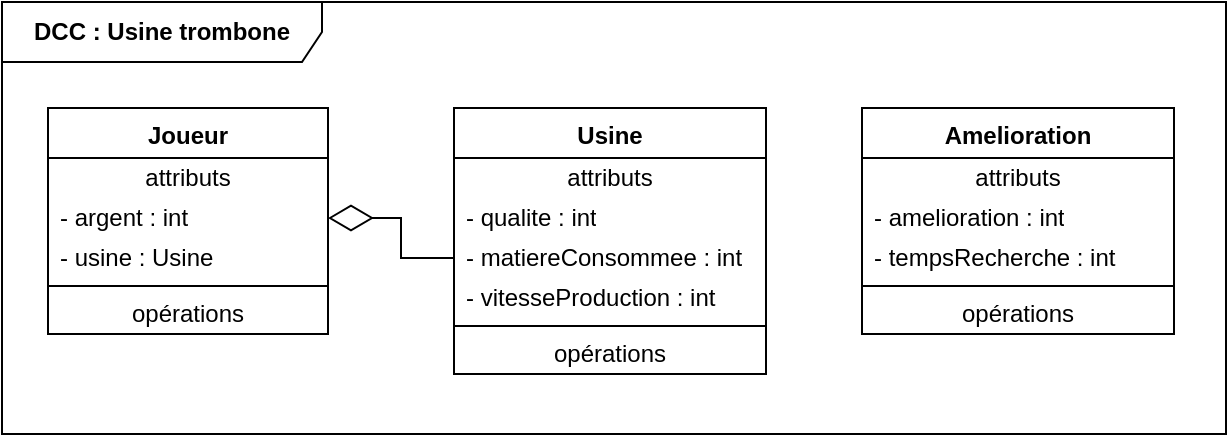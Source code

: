 <mxfile version="24.7.8" pages="5">
  <diagram id="C5RBs43oDa-KdzZeNtuy" name="Page-1">
    <mxGraphModel dx="1834" dy="836" grid="0" gridSize="10" guides="1" tooltips="1" connect="1" arrows="1" fold="0" page="0" pageScale="1" pageWidth="827" pageHeight="1169" math="0" shadow="0">
      <root>
        <mxCell id="WIyWlLk6GJQsqaUBKTNV-0" />
        <mxCell id="WIyWlLk6GJQsqaUBKTNV-1" parent="WIyWlLk6GJQsqaUBKTNV-0" />
        <mxCell id="brCjewZM9ORwXbSxZmHH-0" value="&lt;b&gt;DCC : Usine trombone&lt;/b&gt;" style="shape=umlFrame;whiteSpace=wrap;html=1;pointerEvents=0;recursiveResize=0;container=1;collapsible=0;width=160;" vertex="1" parent="WIyWlLk6GJQsqaUBKTNV-1">
          <mxGeometry x="-158" y="118" width="612" height="216" as="geometry" />
        </mxCell>
        <mxCell id="brCjewZM9ORwXbSxZmHH-1" value="&lt;b&gt;Joueur&lt;/b&gt;&lt;div&gt;&lt;br/&gt;&lt;/div&gt;" style="swimlane;fontStyle=0;align=center;verticalAlign=top;childLayout=stackLayout;horizontal=1;startSize=25;horizontalStack=0;resizeParent=1;resizeParentMax=0;resizeLast=0;collapsible=0;marginBottom=0;html=1;whiteSpace=wrap;" vertex="1" parent="brCjewZM9ORwXbSxZmHH-0">
          <mxGeometry x="23" y="53" width="140" height="113" as="geometry" />
        </mxCell>
        <mxCell id="brCjewZM9ORwXbSxZmHH-2" value="attributs" style="text;html=1;strokeColor=none;fillColor=none;align=center;verticalAlign=middle;spacingLeft=4;spacingRight=4;overflow=hidden;rotatable=0;points=[[0,0.5],[1,0.5]];portConstraint=eastwest;whiteSpace=wrap;" vertex="1" parent="brCjewZM9ORwXbSxZmHH-1">
          <mxGeometry y="25" width="140" height="20" as="geometry" />
        </mxCell>
        <mxCell id="brCjewZM9ORwXbSxZmHH-9" value="- argent : int" style="text;html=1;strokeColor=none;fillColor=none;align=left;verticalAlign=middle;spacingLeft=4;spacingRight=4;overflow=hidden;rotatable=0;points=[[0,0.5],[1,0.5]];portConstraint=eastwest;whiteSpace=wrap;" vertex="1" parent="brCjewZM9ORwXbSxZmHH-1">
          <mxGeometry y="45" width="140" height="20" as="geometry" />
        </mxCell>
        <mxCell id="brCjewZM9ORwXbSxZmHH-3" value="- usine : Usine" style="text;html=1;strokeColor=none;fillColor=none;align=left;verticalAlign=middle;spacingLeft=4;spacingRight=4;overflow=hidden;rotatable=0;points=[[0,0.5],[1,0.5]];portConstraint=eastwest;whiteSpace=wrap;" vertex="1" parent="brCjewZM9ORwXbSxZmHH-1">
          <mxGeometry y="65" width="140" height="20" as="geometry" />
        </mxCell>
        <mxCell id="brCjewZM9ORwXbSxZmHH-6" value="" style="line;strokeWidth=1;fillColor=none;align=left;verticalAlign=middle;spacingTop=-1;spacingLeft=3;spacingRight=3;rotatable=0;labelPosition=right;points=[];portConstraint=eastwest;" vertex="1" parent="brCjewZM9ORwXbSxZmHH-1">
          <mxGeometry y="85" width="140" height="8" as="geometry" />
        </mxCell>
        <mxCell id="brCjewZM9ORwXbSxZmHH-7" value="opérations" style="text;html=1;strokeColor=none;fillColor=none;align=center;verticalAlign=middle;spacingLeft=4;spacingRight=4;overflow=hidden;rotatable=0;points=[[0,0.5],[1,0.5]];portConstraint=eastwest;whiteSpace=wrap;" vertex="1" parent="brCjewZM9ORwXbSxZmHH-1">
          <mxGeometry y="93" width="140" height="20" as="geometry" />
        </mxCell>
        <mxCell id="brCjewZM9ORwXbSxZmHH-10" value="&lt;b&gt;Usine&lt;/b&gt;&lt;div&gt;&lt;br&gt;&lt;/div&gt;" style="swimlane;fontStyle=0;align=center;verticalAlign=top;childLayout=stackLayout;horizontal=1;startSize=25;horizontalStack=0;resizeParent=1;resizeParentMax=0;resizeLast=0;collapsible=0;marginBottom=0;html=1;whiteSpace=wrap;" vertex="1" parent="brCjewZM9ORwXbSxZmHH-0">
          <mxGeometry x="226" y="53" width="156" height="133" as="geometry" />
        </mxCell>
        <mxCell id="brCjewZM9ORwXbSxZmHH-11" value="attributs" style="text;html=1;strokeColor=none;fillColor=none;align=center;verticalAlign=middle;spacingLeft=4;spacingRight=4;overflow=hidden;rotatable=0;points=[[0,0.5],[1,0.5]];portConstraint=eastwest;whiteSpace=wrap;" vertex="1" parent="brCjewZM9ORwXbSxZmHH-10">
          <mxGeometry y="25" width="156" height="20" as="geometry" />
        </mxCell>
        <mxCell id="brCjewZM9ORwXbSxZmHH-12" value="- qualite : int" style="text;html=1;strokeColor=none;fillColor=none;align=left;verticalAlign=middle;spacingLeft=4;spacingRight=4;overflow=hidden;rotatable=0;points=[[0,0.5],[1,0.5]];portConstraint=eastwest;whiteSpace=wrap;" vertex="1" parent="brCjewZM9ORwXbSxZmHH-10">
          <mxGeometry y="45" width="156" height="20" as="geometry" />
        </mxCell>
        <mxCell id="brCjewZM9ORwXbSxZmHH-13" value="- matiereConsommee : int" style="text;html=1;strokeColor=none;fillColor=none;align=left;verticalAlign=middle;spacingLeft=4;spacingRight=4;overflow=hidden;rotatable=0;points=[[0,0.5],[1,0.5]];portConstraint=eastwest;whiteSpace=wrap;" vertex="1" parent="brCjewZM9ORwXbSxZmHH-10">
          <mxGeometry y="65" width="156" height="20" as="geometry" />
        </mxCell>
        <mxCell id="brCjewZM9ORwXbSxZmHH-16" value="- vitesseProduction : int" style="text;html=1;strokeColor=none;fillColor=none;align=left;verticalAlign=middle;spacingLeft=4;spacingRight=4;overflow=hidden;rotatable=0;points=[[0,0.5],[1,0.5]];portConstraint=eastwest;whiteSpace=wrap;" vertex="1" parent="brCjewZM9ORwXbSxZmHH-10">
          <mxGeometry y="85" width="156" height="20" as="geometry" />
        </mxCell>
        <mxCell id="brCjewZM9ORwXbSxZmHH-14" value="" style="line;strokeWidth=1;fillColor=none;align=left;verticalAlign=middle;spacingTop=-1;spacingLeft=3;spacingRight=3;rotatable=0;labelPosition=right;points=[];portConstraint=eastwest;" vertex="1" parent="brCjewZM9ORwXbSxZmHH-10">
          <mxGeometry y="105" width="156" height="8" as="geometry" />
        </mxCell>
        <mxCell id="brCjewZM9ORwXbSxZmHH-15" value="opérations" style="text;html=1;strokeColor=none;fillColor=none;align=center;verticalAlign=middle;spacingLeft=4;spacingRight=4;overflow=hidden;rotatable=0;points=[[0,0.5],[1,0.5]];portConstraint=eastwest;whiteSpace=wrap;" vertex="1" parent="brCjewZM9ORwXbSxZmHH-10">
          <mxGeometry y="113" width="156" height="20" as="geometry" />
        </mxCell>
        <mxCell id="brCjewZM9ORwXbSxZmHH-17" value="&lt;b&gt;Amelioration&lt;/b&gt;" style="swimlane;fontStyle=0;align=center;verticalAlign=top;childLayout=stackLayout;horizontal=1;startSize=25;horizontalStack=0;resizeParent=1;resizeParentMax=0;resizeLast=0;collapsible=0;marginBottom=0;html=1;whiteSpace=wrap;" vertex="1" parent="brCjewZM9ORwXbSxZmHH-0">
          <mxGeometry x="430" y="53" width="156" height="113" as="geometry" />
        </mxCell>
        <mxCell id="brCjewZM9ORwXbSxZmHH-18" value="attributs" style="text;html=1;strokeColor=none;fillColor=none;align=center;verticalAlign=middle;spacingLeft=4;spacingRight=4;overflow=hidden;rotatable=0;points=[[0,0.5],[1,0.5]];portConstraint=eastwest;whiteSpace=wrap;" vertex="1" parent="brCjewZM9ORwXbSxZmHH-17">
          <mxGeometry y="25" width="156" height="20" as="geometry" />
        </mxCell>
        <mxCell id="brCjewZM9ORwXbSxZmHH-19" value="- amelioration : int" style="text;html=1;strokeColor=none;fillColor=none;align=left;verticalAlign=middle;spacingLeft=4;spacingRight=4;overflow=hidden;rotatable=0;points=[[0,0.5],[1,0.5]];portConstraint=eastwest;whiteSpace=wrap;" vertex="1" parent="brCjewZM9ORwXbSxZmHH-17">
          <mxGeometry y="45" width="156" height="20" as="geometry" />
        </mxCell>
        <mxCell id="brCjewZM9ORwXbSxZmHH-20" value="- tempsRecherche : int" style="text;html=1;strokeColor=none;fillColor=none;align=left;verticalAlign=middle;spacingLeft=4;spacingRight=4;overflow=hidden;rotatable=0;points=[[0,0.5],[1,0.5]];portConstraint=eastwest;whiteSpace=wrap;" vertex="1" parent="brCjewZM9ORwXbSxZmHH-17">
          <mxGeometry y="65" width="156" height="20" as="geometry" />
        </mxCell>
        <mxCell id="brCjewZM9ORwXbSxZmHH-22" value="" style="line;strokeWidth=1;fillColor=none;align=left;verticalAlign=middle;spacingTop=-1;spacingLeft=3;spacingRight=3;rotatable=0;labelPosition=right;points=[];portConstraint=eastwest;" vertex="1" parent="brCjewZM9ORwXbSxZmHH-17">
          <mxGeometry y="85" width="156" height="8" as="geometry" />
        </mxCell>
        <mxCell id="brCjewZM9ORwXbSxZmHH-23" value="opérations" style="text;html=1;strokeColor=none;fillColor=none;align=center;verticalAlign=middle;spacingLeft=4;spacingRight=4;overflow=hidden;rotatable=0;points=[[0,0.5],[1,0.5]];portConstraint=eastwest;whiteSpace=wrap;" vertex="1" parent="brCjewZM9ORwXbSxZmHH-17">
          <mxGeometry y="93" width="156" height="20" as="geometry" />
        </mxCell>
        <mxCell id="brCjewZM9ORwXbSxZmHH-24" style="edgeStyle=orthogonalEdgeStyle;rounded=0;orthogonalLoop=1;jettySize=auto;html=1;exitX=0;exitY=0.5;exitDx=0;exitDy=0;entryX=1;entryY=0.5;entryDx=0;entryDy=0;endArrow=diamondThin;endFill=0;endSize=20;" edge="1" parent="brCjewZM9ORwXbSxZmHH-0" source="brCjewZM9ORwXbSxZmHH-13" target="brCjewZM9ORwXbSxZmHH-9">
          <mxGeometry relative="1" as="geometry" />
        </mxCell>
      </root>
    </mxGraphModel>
  </diagram>
  <diagram id="1hK2w_E-KJm5SgZxBm1y" name="Page-2">
    <mxGraphModel dx="1219" dy="478" grid="0" gridSize="10" guides="1" tooltips="1" connect="1" arrows="1" fold="1" page="0" pageScale="1" pageWidth="827" pageHeight="1169" math="0" shadow="0">
      <root>
        <mxCell id="0" />
        <mxCell id="1" parent="0" />
        <mxCell id="AS3IExIb6AA8T86Rk0yP-1" value="&lt;b&gt;DCC : Usine trombone&lt;/b&gt;" style="shape=umlFrame;whiteSpace=wrap;html=1;pointerEvents=0;recursiveResize=0;container=1;collapsible=0;width=160;" vertex="1" parent="1">
          <mxGeometry x="-158" y="118" width="771" height="279" as="geometry" />
        </mxCell>
        <mxCell id="AS3IExIb6AA8T86Rk0yP-2" value="&lt;b&gt;Joueur&lt;/b&gt;&lt;div&gt;&lt;br/&gt;&lt;/div&gt;" style="swimlane;fontStyle=0;align=center;verticalAlign=top;childLayout=stackLayout;horizontal=1;startSize=25;horizontalStack=0;resizeParent=1;resizeParentMax=0;resizeLast=0;collapsible=0;marginBottom=0;html=1;whiteSpace=wrap;" vertex="1" parent="AS3IExIb6AA8T86Rk0yP-1">
          <mxGeometry x="23" y="53" width="140" height="128" as="geometry" />
        </mxCell>
        <mxCell id="AS3IExIb6AA8T86Rk0yP-3" value="attributs" style="text;html=1;strokeColor=none;fillColor=none;align=center;verticalAlign=middle;spacingLeft=4;spacingRight=4;overflow=hidden;rotatable=0;points=[[0,0.5],[1,0.5]];portConstraint=eastwest;whiteSpace=wrap;" vertex="1" parent="AS3IExIb6AA8T86Rk0yP-2">
          <mxGeometry y="25" width="140" height="20" as="geometry" />
        </mxCell>
        <mxCell id="AS3IExIb6AA8T86Rk0yP-4" value="- argent : int" style="text;html=1;strokeColor=none;fillColor=none;align=left;verticalAlign=middle;spacingLeft=4;spacingRight=4;overflow=hidden;rotatable=0;points=[[0,0.5],[1,0.5]];portConstraint=eastwest;whiteSpace=wrap;" vertex="1" parent="AS3IExIb6AA8T86Rk0yP-2">
          <mxGeometry y="45" width="140" height="20" as="geometry" />
        </mxCell>
        <mxCell id="AS3IExIb6AA8T86Rk0yP-6" value="" style="line;strokeWidth=1;fillColor=none;align=left;verticalAlign=middle;spacingTop=-1;spacingLeft=3;spacingRight=3;rotatable=0;labelPosition=right;points=[];portConstraint=eastwest;" vertex="1" parent="AS3IExIb6AA8T86Rk0yP-2">
          <mxGeometry y="65" width="140" height="8" as="geometry" />
        </mxCell>
        <mxCell id="AS3IExIb6AA8T86Rk0yP-7" value="opérations" style="text;html=1;strokeColor=none;fillColor=none;align=center;verticalAlign=middle;spacingLeft=4;spacingRight=4;overflow=hidden;rotatable=0;points=[[0,0.5],[1,0.5]];portConstraint=eastwest;whiteSpace=wrap;" vertex="1" parent="AS3IExIb6AA8T86Rk0yP-2">
          <mxGeometry y="73" width="140" height="20" as="geometry" />
        </mxCell>
        <mxCell id="UJmZjogbtUFLE51L1w-g-1" value="+ Payer (montant : int) : &lt;span style=&quot;white-space: pre;&quot;&gt;&#x9;&lt;/span&gt;&lt;span style=&quot;white-space: pre;&quot;&gt;&#x9;&lt;/span&gt;bool" style="text;html=1;strokeColor=none;fillColor=none;align=left;verticalAlign=middle;spacingLeft=4;spacingRight=4;overflow=hidden;rotatable=0;points=[[0,0.5],[1,0.5]];portConstraint=eastwest;whiteSpace=wrap;" vertex="1" parent="AS3IExIb6AA8T86Rk0yP-2">
          <mxGeometry y="93" width="140" height="35" as="geometry" />
        </mxCell>
        <mxCell id="AS3IExIb6AA8T86Rk0yP-8" value="&lt;b&gt;Usine&lt;/b&gt;&lt;div&gt;&lt;br&gt;&lt;/div&gt;" style="swimlane;fontStyle=0;align=center;verticalAlign=top;childLayout=stackLayout;horizontal=1;startSize=25;horizontalStack=0;resizeParent=1;resizeParentMax=0;resizeLast=0;collapsible=0;marginBottom=0;html=1;whiteSpace=wrap;" vertex="1" parent="AS3IExIb6AA8T86Rk0yP-1">
          <mxGeometry x="226" y="53" width="226" height="197" as="geometry" />
        </mxCell>
        <mxCell id="AS3IExIb6AA8T86Rk0yP-9" value="attributs" style="text;html=1;strokeColor=none;fillColor=none;align=center;verticalAlign=middle;spacingLeft=4;spacingRight=4;overflow=hidden;rotatable=0;points=[[0,0.5],[1,0.5]];portConstraint=eastwest;whiteSpace=wrap;" vertex="1" parent="AS3IExIb6AA8T86Rk0yP-8">
          <mxGeometry y="25" width="226" height="20" as="geometry" />
        </mxCell>
        <mxCell id="AS3IExIb6AA8T86Rk0yP-10" value="- qualite : int" style="text;html=1;strokeColor=none;fillColor=none;align=left;verticalAlign=middle;spacingLeft=4;spacingRight=4;overflow=hidden;rotatable=0;points=[[0,0.5],[1,0.5]];portConstraint=eastwest;whiteSpace=wrap;" vertex="1" parent="AS3IExIb6AA8T86Rk0yP-8">
          <mxGeometry y="45" width="226" height="20" as="geometry" />
        </mxCell>
        <mxCell id="AS3IExIb6AA8T86Rk0yP-11" value="- matiereConsommee : int" style="text;html=1;strokeColor=none;fillColor=none;align=left;verticalAlign=middle;spacingLeft=4;spacingRight=4;overflow=hidden;rotatable=0;points=[[0,0.5],[1,0.5]];portConstraint=eastwest;whiteSpace=wrap;" vertex="1" parent="AS3IExIb6AA8T86Rk0yP-8">
          <mxGeometry y="65" width="226" height="20" as="geometry" />
        </mxCell>
        <mxCell id="AS3IExIb6AA8T86Rk0yP-12" value="- vitesseProduction : int" style="text;html=1;strokeColor=none;fillColor=none;align=left;verticalAlign=middle;spacingLeft=4;spacingRight=4;overflow=hidden;rotatable=0;points=[[0,0.5],[1,0.5]];portConstraint=eastwest;whiteSpace=wrap;" vertex="1" parent="AS3IExIb6AA8T86Rk0yP-8">
          <mxGeometry y="85" width="226" height="20" as="geometry" />
        </mxCell>
        <mxCell id="UJmZjogbtUFLE51L1w-g-2" value="- proprietaire : Joueur" style="text;html=1;strokeColor=none;fillColor=none;align=left;verticalAlign=middle;spacingLeft=4;spacingRight=4;overflow=hidden;rotatable=0;points=[[0,0.5],[1,0.5]];portConstraint=eastwest;whiteSpace=wrap;" vertex="1" parent="AS3IExIb6AA8T86Rk0yP-8">
          <mxGeometry y="105" width="226" height="20" as="geometry" />
        </mxCell>
        <mxCell id="AS3IExIb6AA8T86Rk0yP-13" value="" style="line;strokeWidth=1;fillColor=none;align=left;verticalAlign=middle;spacingTop=-1;spacingLeft=3;spacingRight=3;rotatable=0;labelPosition=right;points=[];portConstraint=eastwest;" vertex="1" parent="AS3IExIb6AA8T86Rk0yP-8">
          <mxGeometry y="125" width="226" height="8" as="geometry" />
        </mxCell>
        <mxCell id="AS3IExIb6AA8T86Rk0yP-14" value="opérations" style="text;html=1;strokeColor=none;fillColor=none;align=center;verticalAlign=middle;spacingLeft=4;spacingRight=4;overflow=hidden;rotatable=0;points=[[0,0.5],[1,0.5]];portConstraint=eastwest;whiteSpace=wrap;" vertex="1" parent="AS3IExIb6AA8T86Rk0yP-8">
          <mxGeometry y="133" width="226" height="20" as="geometry" />
        </mxCell>
        <mxCell id="AS3IExIb6AA8T86Rk0yP-43" value="+ AcheterAmelioration (amelioration : &lt;span style=&quot;white-space: pre;&quot;&gt;&#x9;&lt;/span&gt;&lt;span style=&quot;white-space: pre;&quot;&gt;&#x9;&lt;/span&gt;Amelioration) : void" style="text;html=1;strokeColor=none;fillColor=none;align=left;verticalAlign=middle;spacingLeft=4;spacingRight=4;overflow=hidden;rotatable=0;points=[[0,0.5],[1,0.5]];portConstraint=eastwest;whiteSpace=wrap;" vertex="1" parent="AS3IExIb6AA8T86Rk0yP-8">
          <mxGeometry y="153" width="226" height="44" as="geometry" />
        </mxCell>
        <mxCell id="AS3IExIb6AA8T86Rk0yP-15" value="&lt;b&gt;Amelioration&lt;/b&gt;" style="swimlane;fontStyle=0;align=center;verticalAlign=top;childLayout=stackLayout;horizontal=1;startSize=25;horizontalStack=0;resizeParent=1;resizeParentMax=0;resizeLast=0;collapsible=0;marginBottom=0;html=1;whiteSpace=wrap;" vertex="1" parent="AS3IExIb6AA8T86Rk0yP-1">
          <mxGeometry x="562" y="73" width="156" height="113" as="geometry" />
        </mxCell>
        <mxCell id="AS3IExIb6AA8T86Rk0yP-16" value="attributs" style="text;html=1;strokeColor=none;fillColor=none;align=center;verticalAlign=middle;spacingLeft=4;spacingRight=4;overflow=hidden;rotatable=0;points=[[0,0.5],[1,0.5]];portConstraint=eastwest;whiteSpace=wrap;" vertex="1" parent="AS3IExIb6AA8T86Rk0yP-15">
          <mxGeometry y="25" width="156" height="20" as="geometry" />
        </mxCell>
        <mxCell id="AS3IExIb6AA8T86Rk0yP-17" value="- amelioration : int" style="text;html=1;strokeColor=none;fillColor=none;align=left;verticalAlign=middle;spacingLeft=4;spacingRight=4;overflow=hidden;rotatable=0;points=[[0,0.5],[1,0.5]];portConstraint=eastwest;whiteSpace=wrap;" vertex="1" parent="AS3IExIb6AA8T86Rk0yP-15">
          <mxGeometry y="45" width="156" height="20" as="geometry" />
        </mxCell>
        <mxCell id="AS3IExIb6AA8T86Rk0yP-18" value="- tempsRecherche : int" style="text;html=1;strokeColor=none;fillColor=none;align=left;verticalAlign=middle;spacingLeft=4;spacingRight=4;overflow=hidden;rotatable=0;points=[[0,0.5],[1,0.5]];portConstraint=eastwest;whiteSpace=wrap;" vertex="1" parent="AS3IExIb6AA8T86Rk0yP-15">
          <mxGeometry y="65" width="156" height="20" as="geometry" />
        </mxCell>
        <mxCell id="AS3IExIb6AA8T86Rk0yP-19" value="" style="line;strokeWidth=1;fillColor=none;align=left;verticalAlign=middle;spacingTop=-1;spacingLeft=3;spacingRight=3;rotatable=0;labelPosition=right;points=[];portConstraint=eastwest;" vertex="1" parent="AS3IExIb6AA8T86Rk0yP-15">
          <mxGeometry y="85" width="156" height="8" as="geometry" />
        </mxCell>
        <mxCell id="AS3IExIb6AA8T86Rk0yP-20" value="opérations" style="text;html=1;strokeColor=none;fillColor=none;align=center;verticalAlign=middle;spacingLeft=4;spacingRight=4;overflow=hidden;rotatable=0;points=[[0,0.5],[1,0.5]];portConstraint=eastwest;whiteSpace=wrap;" vertex="1" parent="AS3IExIb6AA8T86Rk0yP-15">
          <mxGeometry y="93" width="156" height="20" as="geometry" />
        </mxCell>
        <mxCell id="AS3IExIb6AA8T86Rk0yP-44" style="edgeStyle=orthogonalEdgeStyle;rounded=0;orthogonalLoop=1;jettySize=auto;html=1;exitX=1;exitY=0.5;exitDx=0;exitDy=0;entryX=0;entryY=0.5;entryDx=0;entryDy=0;" edge="1" parent="AS3IExIb6AA8T86Rk0yP-1" source="AS3IExIb6AA8T86Rk0yP-11" target="AS3IExIb6AA8T86Rk0yP-17">
          <mxGeometry relative="1" as="geometry" />
        </mxCell>
        <mxCell id="AS3IExIb6AA8T86Rk0yP-21" style="edgeStyle=orthogonalEdgeStyle;rounded=0;orthogonalLoop=1;jettySize=auto;html=1;entryX=0;entryY=0.5;entryDx=0;entryDy=0;endArrow=diamondThin;endFill=0;endSize=20;exitX=1.004;exitY=0.157;exitDx=0;exitDy=0;exitPerimeter=0;" edge="1" parent="AS3IExIb6AA8T86Rk0yP-1" source="AS3IExIb6AA8T86Rk0yP-4" target="AS3IExIb6AA8T86Rk0yP-12">
          <mxGeometry relative="1" as="geometry">
            <mxPoint x="163" y="128" as="sourcePoint" />
            <Array as="points">
              <mxPoint x="164" y="100" />
              <mxPoint x="190" y="100" />
              <mxPoint x="190" y="148" />
            </Array>
          </mxGeometry>
        </mxCell>
      </root>
    </mxGraphModel>
  </diagram>
  <diagram id="_Dje1vJEM5GuiGssFUoq" name="Page-3">
    <mxGraphModel dx="1834" dy="836" grid="0" gridSize="10" guides="1" tooltips="1" connect="1" arrows="1" fold="1" page="0" pageScale="1" pageWidth="827" pageHeight="1169" math="0" shadow="0">
      <root>
        <mxCell id="0" />
        <mxCell id="1" parent="0" />
        <mxCell id="7ERslsSUui89dd15xHEt-1" value="&lt;b&gt;DCC : Usine trombone&lt;/b&gt;" style="shape=umlFrame;whiteSpace=wrap;html=1;pointerEvents=0;recursiveResize=0;container=1;collapsible=0;width=160;" vertex="1" parent="1">
          <mxGeometry x="-158" y="118" width="771" height="279" as="geometry" />
        </mxCell>
        <mxCell id="7ERslsSUui89dd15xHEt-2" value="&lt;b&gt;Joueur&lt;/b&gt;&lt;div&gt;&lt;br/&gt;&lt;/div&gt;" style="swimlane;fontStyle=0;align=center;verticalAlign=top;childLayout=stackLayout;horizontal=1;startSize=25;horizontalStack=0;resizeParent=1;resizeParentMax=0;resizeLast=0;collapsible=0;marginBottom=0;html=1;whiteSpace=wrap;" vertex="1" parent="7ERslsSUui89dd15xHEt-1">
          <mxGeometry x="23" y="53" width="140" height="128" as="geometry" />
        </mxCell>
        <mxCell id="7ERslsSUui89dd15xHEt-3" value="attributs" style="text;html=1;strokeColor=none;fillColor=none;align=center;verticalAlign=middle;spacingLeft=4;spacingRight=4;overflow=hidden;rotatable=0;points=[[0,0.5],[1,0.5]];portConstraint=eastwest;whiteSpace=wrap;" vertex="1" parent="7ERslsSUui89dd15xHEt-2">
          <mxGeometry y="25" width="140" height="20" as="geometry" />
        </mxCell>
        <mxCell id="7ERslsSUui89dd15xHEt-4" value="- argent : int" style="text;html=1;strokeColor=none;fillColor=none;align=left;verticalAlign=middle;spacingLeft=4;spacingRight=4;overflow=hidden;rotatable=0;points=[[0,0.5],[1,0.5]];portConstraint=eastwest;whiteSpace=wrap;" vertex="1" parent="7ERslsSUui89dd15xHEt-2">
          <mxGeometry y="45" width="140" height="20" as="geometry" />
        </mxCell>
        <mxCell id="7ERslsSUui89dd15xHEt-6" value="" style="line;strokeWidth=1;fillColor=none;align=left;verticalAlign=middle;spacingTop=-1;spacingLeft=3;spacingRight=3;rotatable=0;labelPosition=right;points=[];portConstraint=eastwest;" vertex="1" parent="7ERslsSUui89dd15xHEt-2">
          <mxGeometry y="65" width="140" height="8" as="geometry" />
        </mxCell>
        <mxCell id="7ERslsSUui89dd15xHEt-7" value="opérations" style="text;html=1;strokeColor=none;fillColor=none;align=center;verticalAlign=middle;spacingLeft=4;spacingRight=4;overflow=hidden;rotatable=0;points=[[0,0.5],[1,0.5]];portConstraint=eastwest;whiteSpace=wrap;" vertex="1" parent="7ERslsSUui89dd15xHEt-2">
          <mxGeometry y="73" width="140" height="20" as="geometry" />
        </mxCell>
        <mxCell id="E1HBF88anyFx6QnDkl7x-1" value="+ Payer (montant : int) : &lt;span style=&quot;white-space: pre;&quot;&gt;&#x9;&lt;/span&gt;&lt;span style=&quot;white-space: pre;&quot;&gt;&#x9;&lt;/span&gt;bool" style="text;html=1;strokeColor=none;fillColor=none;align=left;verticalAlign=middle;spacingLeft=4;spacingRight=4;overflow=hidden;rotatable=0;points=[[0,0.5],[1,0.5]];portConstraint=eastwest;whiteSpace=wrap;" vertex="1" parent="7ERslsSUui89dd15xHEt-2">
          <mxGeometry y="93" width="140" height="35" as="geometry" />
        </mxCell>
        <mxCell id="7ERslsSUui89dd15xHEt-8" value="&lt;b&gt;Usine&lt;/b&gt;&lt;div&gt;&lt;br&gt;&lt;/div&gt;" style="swimlane;fontStyle=0;align=center;verticalAlign=top;childLayout=stackLayout;horizontal=1;startSize=25;horizontalStack=0;resizeParent=1;resizeParentMax=0;resizeLast=0;collapsible=0;marginBottom=0;html=1;whiteSpace=wrap;" vertex="1" parent="7ERslsSUui89dd15xHEt-1">
          <mxGeometry x="226" y="53" width="228" height="217" as="geometry" />
        </mxCell>
        <mxCell id="7ERslsSUui89dd15xHEt-9" value="attributs" style="text;html=1;strokeColor=none;fillColor=none;align=center;verticalAlign=middle;spacingLeft=4;spacingRight=4;overflow=hidden;rotatable=0;points=[[0,0.5],[1,0.5]];portConstraint=eastwest;whiteSpace=wrap;" vertex="1" parent="7ERslsSUui89dd15xHEt-8">
          <mxGeometry y="25" width="228" height="20" as="geometry" />
        </mxCell>
        <mxCell id="7ERslsSUui89dd15xHEt-10" value="- qualite : int" style="text;html=1;strokeColor=none;fillColor=none;align=left;verticalAlign=middle;spacingLeft=4;spacingRight=4;overflow=hidden;rotatable=0;points=[[0,0.5],[1,0.5]];portConstraint=eastwest;whiteSpace=wrap;" vertex="1" parent="7ERslsSUui89dd15xHEt-8">
          <mxGeometry y="45" width="228" height="20" as="geometry" />
        </mxCell>
        <mxCell id="7ERslsSUui89dd15xHEt-11" value="- matiereConsommee : int" style="text;html=1;strokeColor=none;fillColor=none;align=left;verticalAlign=middle;spacingLeft=4;spacingRight=4;overflow=hidden;rotatable=0;points=[[0,0.5],[1,0.5]];portConstraint=eastwest;whiteSpace=wrap;" vertex="1" parent="7ERslsSUui89dd15xHEt-8">
          <mxGeometry y="65" width="228" height="20" as="geometry" />
        </mxCell>
        <mxCell id="7ERslsSUui89dd15xHEt-12" value="- vitesseProduction : int" style="text;html=1;strokeColor=none;fillColor=none;align=left;verticalAlign=middle;spacingLeft=4;spacingRight=4;overflow=hidden;rotatable=0;points=[[0,0.5],[1,0.5]];portConstraint=eastwest;whiteSpace=wrap;" vertex="1" parent="7ERslsSUui89dd15xHEt-8">
          <mxGeometry y="85" width="228" height="20" as="geometry" />
        </mxCell>
        <mxCell id="E1HBF88anyFx6QnDkl7x-2" value="- proprietaire : Joueur" style="text;html=1;strokeColor=none;fillColor=none;align=left;verticalAlign=middle;spacingLeft=4;spacingRight=4;overflow=hidden;rotatable=0;points=[[0,0.5],[1,0.5]];portConstraint=eastwest;whiteSpace=wrap;" vertex="1" parent="7ERslsSUui89dd15xHEt-8">
          <mxGeometry y="105" width="228" height="20" as="geometry" />
        </mxCell>
        <mxCell id="7ERslsSUui89dd15xHEt-13" value="" style="line;strokeWidth=1;fillColor=none;align=left;verticalAlign=middle;spacingTop=-1;spacingLeft=3;spacingRight=3;rotatable=0;labelPosition=right;points=[];portConstraint=eastwest;" vertex="1" parent="7ERslsSUui89dd15xHEt-8">
          <mxGeometry y="125" width="228" height="8" as="geometry" />
        </mxCell>
        <mxCell id="7ERslsSUui89dd15xHEt-14" value="opérations" style="text;html=1;strokeColor=none;fillColor=none;align=center;verticalAlign=middle;spacingLeft=4;spacingRight=4;overflow=hidden;rotatable=0;points=[[0,0.5],[1,0.5]];portConstraint=eastwest;whiteSpace=wrap;" vertex="1" parent="7ERslsSUui89dd15xHEt-8">
          <mxGeometry y="133" width="228" height="20" as="geometry" />
        </mxCell>
        <mxCell id="Im03JTT4-blO3m4cvI9--1" value="+ « create » Usine (proprietaire : Joueur)" style="text;html=1;strokeColor=none;fillColor=none;align=left;verticalAlign=middle;spacingLeft=4;spacingRight=4;overflow=hidden;rotatable=0;points=[[0,0.5],[1,0.5]];portConstraint=eastwest;whiteSpace=wrap;" vertex="1" parent="7ERslsSUui89dd15xHEt-8">
          <mxGeometry y="153" width="228" height="20" as="geometry" />
        </mxCell>
        <mxCell id="7ERslsSUui89dd15xHEt-15" value="+ AcheterAmelioration (amelioration : &lt;span style=&quot;white-space: pre;&quot;&gt;&#x9;&lt;/span&gt;&lt;span style=&quot;white-space: pre;&quot;&gt;&#x9;&lt;/span&gt;Amelioration) : void" style="text;html=1;strokeColor=none;fillColor=none;align=left;verticalAlign=middle;spacingLeft=4;spacingRight=4;overflow=hidden;rotatable=0;points=[[0,0.5],[1,0.5]];portConstraint=eastwest;whiteSpace=wrap;" vertex="1" parent="7ERslsSUui89dd15xHEt-8">
          <mxGeometry y="173" width="228" height="44" as="geometry" />
        </mxCell>
        <mxCell id="7ERslsSUui89dd15xHEt-16" value="&lt;b&gt;Amelioration&lt;/b&gt;" style="swimlane;fontStyle=0;align=center;verticalAlign=top;childLayout=stackLayout;horizontal=1;startSize=25;horizontalStack=0;resizeParent=1;resizeParentMax=0;resizeLast=0;collapsible=0;marginBottom=0;html=1;whiteSpace=wrap;" vertex="1" parent="7ERslsSUui89dd15xHEt-1">
          <mxGeometry x="562" y="73" width="156" height="173" as="geometry" />
        </mxCell>
        <mxCell id="7ERslsSUui89dd15xHEt-17" value="attributs" style="text;html=1;strokeColor=none;fillColor=none;align=center;verticalAlign=middle;spacingLeft=4;spacingRight=4;overflow=hidden;rotatable=0;points=[[0,0.5],[1,0.5]];portConstraint=eastwest;whiteSpace=wrap;" vertex="1" parent="7ERslsSUui89dd15xHEt-16">
          <mxGeometry y="25" width="156" height="20" as="geometry" />
        </mxCell>
        <mxCell id="7ERslsSUui89dd15xHEt-18" value="- amelioration : int" style="text;html=1;strokeColor=none;fillColor=none;align=left;verticalAlign=middle;spacingLeft=4;spacingRight=4;overflow=hidden;rotatable=0;points=[[0,0.5],[1,0.5]];portConstraint=eastwest;whiteSpace=wrap;" vertex="1" parent="7ERslsSUui89dd15xHEt-16">
          <mxGeometry y="45" width="156" height="20" as="geometry" />
        </mxCell>
        <mxCell id="7ERslsSUui89dd15xHEt-19" value="- tempsRecherche : int" style="text;html=1;strokeColor=none;fillColor=none;align=left;verticalAlign=middle;spacingLeft=4;spacingRight=4;overflow=hidden;rotatable=0;points=[[0,0.5],[1,0.5]];portConstraint=eastwest;whiteSpace=wrap;" vertex="1" parent="7ERslsSUui89dd15xHEt-16">
          <mxGeometry y="65" width="156" height="20" as="geometry" />
        </mxCell>
        <mxCell id="7ERslsSUui89dd15xHEt-24" value="- qualite : int" style="text;html=1;strokeColor=none;fillColor=none;align=left;verticalAlign=middle;spacingLeft=4;spacingRight=4;overflow=hidden;rotatable=0;points=[[0,0.5],[1,0.5]];portConstraint=eastwest;whiteSpace=wrap;" vertex="1" parent="7ERslsSUui89dd15xHEt-16">
          <mxGeometry y="85" width="156" height="20" as="geometry" />
        </mxCell>
        <mxCell id="7ERslsSUui89dd15xHEt-25" value="- matiereConsommee : int" style="text;html=1;strokeColor=none;fillColor=none;align=left;verticalAlign=middle;spacingLeft=4;spacingRight=4;overflow=hidden;rotatable=0;points=[[0,0.5],[1,0.5]];portConstraint=eastwest;whiteSpace=wrap;" vertex="1" parent="7ERslsSUui89dd15xHEt-16">
          <mxGeometry y="105" width="156" height="20" as="geometry" />
        </mxCell>
        <mxCell id="7ERslsSUui89dd15xHEt-26" value="- vitesseProduction : int" style="text;html=1;strokeColor=none;fillColor=none;align=left;verticalAlign=middle;spacingLeft=4;spacingRight=4;overflow=hidden;rotatable=0;points=[[0,0.5],[1,0.5]];portConstraint=eastwest;whiteSpace=wrap;" vertex="1" parent="7ERslsSUui89dd15xHEt-16">
          <mxGeometry y="125" width="156" height="20" as="geometry" />
        </mxCell>
        <mxCell id="7ERslsSUui89dd15xHEt-20" value="" style="line;strokeWidth=1;fillColor=none;align=left;verticalAlign=middle;spacingTop=-1;spacingLeft=3;spacingRight=3;rotatable=0;labelPosition=right;points=[];portConstraint=eastwest;" vertex="1" parent="7ERslsSUui89dd15xHEt-16">
          <mxGeometry y="145" width="156" height="8" as="geometry" />
        </mxCell>
        <mxCell id="7ERslsSUui89dd15xHEt-21" value="opérations" style="text;html=1;strokeColor=none;fillColor=none;align=center;verticalAlign=middle;spacingLeft=4;spacingRight=4;overflow=hidden;rotatable=0;points=[[0,0.5],[1,0.5]];portConstraint=eastwest;whiteSpace=wrap;" vertex="1" parent="7ERslsSUui89dd15xHEt-16">
          <mxGeometry y="153" width="156" height="20" as="geometry" />
        </mxCell>
        <mxCell id="7ERslsSUui89dd15xHEt-23" style="edgeStyle=orthogonalEdgeStyle;rounded=0;orthogonalLoop=1;jettySize=auto;html=1;exitX=1;exitY=0.5;exitDx=0;exitDy=0;entryX=0;entryY=0.5;entryDx=0;entryDy=0;" edge="1" parent="7ERslsSUui89dd15xHEt-1" source="7ERslsSUui89dd15xHEt-11" target="7ERslsSUui89dd15xHEt-18">
          <mxGeometry relative="1" as="geometry" />
        </mxCell>
        <mxCell id="7ERslsSUui89dd15xHEt-22" style="edgeStyle=orthogonalEdgeStyle;rounded=0;orthogonalLoop=1;jettySize=auto;html=1;exitX=1;exitY=0.5;exitDx=0;exitDy=0;entryX=0;entryY=0.5;entryDx=0;entryDy=0;endArrow=diamondThin;endFill=0;endSize=20;" edge="1" parent="7ERslsSUui89dd15xHEt-1" source="7ERslsSUui89dd15xHEt-4" target="E1HBF88anyFx6QnDkl7x-2">
          <mxGeometry relative="1" as="geometry" />
        </mxCell>
      </root>
    </mxGraphModel>
  </diagram>
  <diagram id="4YgBEhMR4xV-o12uJDV4" name="Page-4">
    <mxGraphModel dx="2087" dy="1384" grid="0" gridSize="10" guides="1" tooltips="1" connect="1" arrows="1" fold="1" page="0" pageScale="1" pageWidth="827" pageHeight="1169" math="0" shadow="0">
      <root>
        <mxCell id="0" />
        <mxCell id="1" parent="0" />
        <mxCell id="m0RzSoXNMWavUTcF55iz-1" value="&lt;b&gt;DCC : Usine trombone&lt;/b&gt;" style="shape=umlFrame;whiteSpace=wrap;html=1;pointerEvents=0;recursiveResize=0;container=1;collapsible=0;width=160;" vertex="1" parent="1">
          <mxGeometry x="-240" y="-60" width="1005" height="560" as="geometry" />
        </mxCell>
        <mxCell id="m0RzSoXNMWavUTcF55iz-2" value="&lt;b&gt;Joueur&lt;/b&gt;&lt;div&gt;&lt;br/&gt;&lt;/div&gt;" style="swimlane;fontStyle=0;align=center;verticalAlign=top;childLayout=stackLayout;horizontal=1;startSize=25;horizontalStack=0;resizeParent=1;resizeParentMax=0;resizeLast=0;collapsible=0;marginBottom=0;html=1;whiteSpace=wrap;" vertex="1" parent="m0RzSoXNMWavUTcF55iz-1">
          <mxGeometry x="23" y="53" width="140" height="128" as="geometry" />
        </mxCell>
        <mxCell id="m0RzSoXNMWavUTcF55iz-3" value="attributs" style="text;html=1;strokeColor=none;fillColor=none;align=center;verticalAlign=middle;spacingLeft=4;spacingRight=4;overflow=hidden;rotatable=0;points=[[0,0.5],[1,0.5]];portConstraint=eastwest;whiteSpace=wrap;" vertex="1" parent="m0RzSoXNMWavUTcF55iz-2">
          <mxGeometry y="25" width="140" height="20" as="geometry" />
        </mxCell>
        <mxCell id="m0RzSoXNMWavUTcF55iz-4" value="- argent : int" style="text;html=1;strokeColor=none;fillColor=none;align=left;verticalAlign=middle;spacingLeft=4;spacingRight=4;overflow=hidden;rotatable=0;points=[[0,0.5],[1,0.5]];portConstraint=eastwest;whiteSpace=wrap;" vertex="1" parent="m0RzSoXNMWavUTcF55iz-2">
          <mxGeometry y="45" width="140" height="20" as="geometry" />
        </mxCell>
        <mxCell id="m0RzSoXNMWavUTcF55iz-6" value="" style="line;strokeWidth=1;fillColor=none;align=left;verticalAlign=middle;spacingTop=-1;spacingLeft=3;spacingRight=3;rotatable=0;labelPosition=right;points=[];portConstraint=eastwest;" vertex="1" parent="m0RzSoXNMWavUTcF55iz-2">
          <mxGeometry y="65" width="140" height="8" as="geometry" />
        </mxCell>
        <mxCell id="m0RzSoXNMWavUTcF55iz-7" value="opérations" style="text;html=1;strokeColor=none;fillColor=none;align=center;verticalAlign=middle;spacingLeft=4;spacingRight=4;overflow=hidden;rotatable=0;points=[[0,0.5],[1,0.5]];portConstraint=eastwest;whiteSpace=wrap;" vertex="1" parent="m0RzSoXNMWavUTcF55iz-2">
          <mxGeometry y="73" width="140" height="20" as="geometry" />
        </mxCell>
        <mxCell id="aAleVQ4gXbZwEfEE3Xit-1" value="+ Payer (montant : int) : &lt;span style=&quot;white-space: pre;&quot;&gt;&#x9;&lt;/span&gt;&lt;span style=&quot;white-space: pre;&quot;&gt;&#x9;&lt;/span&gt;bool" style="text;html=1;strokeColor=none;fillColor=none;align=left;verticalAlign=middle;spacingLeft=4;spacingRight=4;overflow=hidden;rotatable=0;points=[[0,0.5],[1,0.5]];portConstraint=eastwest;whiteSpace=wrap;" vertex="1" parent="m0RzSoXNMWavUTcF55iz-2">
          <mxGeometry y="93" width="140" height="35" as="geometry" />
        </mxCell>
        <mxCell id="m0RzSoXNMWavUTcF55iz-8" value="&lt;b&gt;Usine&lt;/b&gt;&lt;div&gt;&lt;br&gt;&lt;/div&gt;" style="swimlane;fontStyle=0;align=center;verticalAlign=top;childLayout=stackLayout;horizontal=1;startSize=25;horizontalStack=0;resizeParent=1;resizeParentMax=0;resizeLast=0;collapsible=0;marginBottom=0;html=1;whiteSpace=wrap;" vertex="1" parent="m0RzSoXNMWavUTcF55iz-1">
          <mxGeometry x="226" y="53" width="229" height="217" as="geometry" />
        </mxCell>
        <mxCell id="m0RzSoXNMWavUTcF55iz-9" value="attributs" style="text;html=1;strokeColor=none;fillColor=none;align=center;verticalAlign=middle;spacingLeft=4;spacingRight=4;overflow=hidden;rotatable=0;points=[[0,0.5],[1,0.5]];portConstraint=eastwest;whiteSpace=wrap;" vertex="1" parent="m0RzSoXNMWavUTcF55iz-8">
          <mxGeometry y="25" width="229" height="20" as="geometry" />
        </mxCell>
        <mxCell id="m0RzSoXNMWavUTcF55iz-10" value="- qualite : int" style="text;html=1;strokeColor=none;fillColor=none;align=left;verticalAlign=middle;spacingLeft=4;spacingRight=4;overflow=hidden;rotatable=0;points=[[0,0.5],[1,0.5]];portConstraint=eastwest;whiteSpace=wrap;" vertex="1" parent="m0RzSoXNMWavUTcF55iz-8">
          <mxGeometry y="45" width="229" height="20" as="geometry" />
        </mxCell>
        <mxCell id="m0RzSoXNMWavUTcF55iz-11" value="- matiereConsommee : int" style="text;html=1;strokeColor=none;fillColor=none;align=left;verticalAlign=middle;spacingLeft=4;spacingRight=4;overflow=hidden;rotatable=0;points=[[0,0.5],[1,0.5]];portConstraint=eastwest;whiteSpace=wrap;" vertex="1" parent="m0RzSoXNMWavUTcF55iz-8">
          <mxGeometry y="65" width="229" height="20" as="geometry" />
        </mxCell>
        <mxCell id="aAleVQ4gXbZwEfEE3Xit-2" value="- proprietaire : Joueur" style="text;html=1;strokeColor=none;fillColor=none;align=left;verticalAlign=middle;spacingLeft=4;spacingRight=4;overflow=hidden;rotatable=0;points=[[0,0.5],[1,0.5]];portConstraint=eastwest;whiteSpace=wrap;" vertex="1" parent="m0RzSoXNMWavUTcF55iz-8">
          <mxGeometry y="85" width="229" height="20" as="geometry" />
        </mxCell>
        <mxCell id="m0RzSoXNMWavUTcF55iz-12" value="- vitesseProduction : int" style="text;html=1;strokeColor=none;fillColor=none;align=left;verticalAlign=middle;spacingLeft=4;spacingRight=4;overflow=hidden;rotatable=0;points=[[0,0.5],[1,0.5]];portConstraint=eastwest;whiteSpace=wrap;" vertex="1" parent="m0RzSoXNMWavUTcF55iz-8">
          <mxGeometry y="105" width="229" height="20" as="geometry" />
        </mxCell>
        <mxCell id="m0RzSoXNMWavUTcF55iz-13" value="" style="line;strokeWidth=1;fillColor=none;align=left;verticalAlign=middle;spacingTop=-1;spacingLeft=3;spacingRight=3;rotatable=0;labelPosition=right;points=[];portConstraint=eastwest;" vertex="1" parent="m0RzSoXNMWavUTcF55iz-8">
          <mxGeometry y="125" width="229" height="8" as="geometry" />
        </mxCell>
        <mxCell id="m0RzSoXNMWavUTcF55iz-14" value="opérations" style="text;html=1;strokeColor=none;fillColor=none;align=center;verticalAlign=middle;spacingLeft=4;spacingRight=4;overflow=hidden;rotatable=0;points=[[0,0.5],[1,0.5]];portConstraint=eastwest;whiteSpace=wrap;" vertex="1" parent="m0RzSoXNMWavUTcF55iz-8">
          <mxGeometry y="133" width="229" height="20" as="geometry" />
        </mxCell>
        <mxCell id="NUZJB0ZFLt4BSRVoaurz-1" value="+ « create » Usine (proprietaire : Joueur)" style="text;html=1;strokeColor=none;fillColor=none;align=left;verticalAlign=middle;spacingLeft=4;spacingRight=4;overflow=hidden;rotatable=0;points=[[0,0.5],[1,0.5]];portConstraint=eastwest;whiteSpace=wrap;" vertex="1" parent="m0RzSoXNMWavUTcF55iz-8">
          <mxGeometry y="153" width="229" height="20" as="geometry" />
        </mxCell>
        <mxCell id="m0RzSoXNMWavUTcF55iz-15" value="+ AcheterAmelioration (amelioration : &lt;span style=&quot;white-space: pre;&quot;&gt;&#x9;&lt;/span&gt;&lt;span style=&quot;white-space: pre;&quot;&gt;&#x9;&lt;/span&gt;Amelioration) : void" style="text;html=1;strokeColor=none;fillColor=none;align=left;verticalAlign=middle;spacingLeft=4;spacingRight=4;overflow=hidden;rotatable=0;points=[[0,0.5],[1,0.5]];portConstraint=eastwest;whiteSpace=wrap;" vertex="1" parent="m0RzSoXNMWavUTcF55iz-8">
          <mxGeometry y="173" width="229" height="44" as="geometry" />
        </mxCell>
        <mxCell id="m0RzSoXNMWavUTcF55iz-16" value="&lt;b&gt;Amelioration&lt;/b&gt;" style="swimlane;fontStyle=0;align=center;verticalAlign=top;childLayout=stackLayout;horizontal=1;startSize=25;horizontalStack=0;resizeParent=1;resizeParentMax=0;resizeLast=0;collapsible=0;marginBottom=0;html=1;whiteSpace=wrap;" vertex="1" parent="m0RzSoXNMWavUTcF55iz-1">
          <mxGeometry x="546" y="51" width="188" height="177" as="geometry" />
        </mxCell>
        <mxCell id="m0RzSoXNMWavUTcF55iz-17" value="attributs" style="text;html=1;strokeColor=none;fillColor=none;align=center;verticalAlign=middle;spacingLeft=4;spacingRight=4;overflow=hidden;rotatable=0;points=[[0,0.5],[1,0.5]];portConstraint=eastwest;whiteSpace=wrap;" vertex="1" parent="m0RzSoXNMWavUTcF55iz-16">
          <mxGeometry y="25" width="188" height="20" as="geometry" />
        </mxCell>
        <mxCell id="m0RzSoXNMWavUTcF55iz-18" value="- amelioration : int" style="text;html=1;strokeColor=none;fillColor=none;align=left;verticalAlign=middle;spacingLeft=4;spacingRight=4;overflow=hidden;rotatable=0;points=[[0,0.5],[1,0.5]];portConstraint=eastwest;whiteSpace=wrap;" vertex="1" parent="m0RzSoXNMWavUTcF55iz-16">
          <mxGeometry y="45" width="188" height="20" as="geometry" />
        </mxCell>
        <mxCell id="m0RzSoXNMWavUTcF55iz-19" value="- tempsRecherche : int" style="text;html=1;strokeColor=none;fillColor=none;align=left;verticalAlign=middle;spacingLeft=4;spacingRight=4;overflow=hidden;rotatable=0;points=[[0,0.5],[1,0.5]];portConstraint=eastwest;whiteSpace=wrap;" vertex="1" parent="m0RzSoXNMWavUTcF55iz-16">
          <mxGeometry y="65" width="188" height="20" as="geometry" />
        </mxCell>
        <mxCell id="m0RzSoXNMWavUTcF55iz-56" value="- effets : List&amp;lt;EffetAmelioration&amp;gt;" style="text;html=1;strokeColor=none;fillColor=none;align=left;verticalAlign=middle;spacingLeft=4;spacingRight=4;overflow=hidden;rotatable=0;points=[[0,0.5],[1,0.5]];portConstraint=eastwest;whiteSpace=wrap;" vertex="1" parent="m0RzSoXNMWavUTcF55iz-16">
          <mxGeometry y="85" width="188" height="20" as="geometry" />
        </mxCell>
        <mxCell id="m0RzSoXNMWavUTcF55iz-20" value="" style="line;strokeWidth=1;fillColor=none;align=left;verticalAlign=middle;spacingTop=-1;spacingLeft=3;spacingRight=3;rotatable=0;labelPosition=right;points=[];portConstraint=eastwest;" vertex="1" parent="m0RzSoXNMWavUTcF55iz-16">
          <mxGeometry y="105" width="188" height="8" as="geometry" />
        </mxCell>
        <mxCell id="m0RzSoXNMWavUTcF55iz-21" value="opérations" style="text;html=1;strokeColor=none;fillColor=none;align=center;verticalAlign=middle;spacingLeft=4;spacingRight=4;overflow=hidden;rotatable=0;points=[[0,0.5],[1,0.5]];portConstraint=eastwest;whiteSpace=wrap;" vertex="1" parent="m0RzSoXNMWavUTcF55iz-16">
          <mxGeometry y="113" width="188" height="20" as="geometry" />
        </mxCell>
        <mxCell id="JZVEe01M-Ap6mudZUziK-1" value="+ AppliquerAmelioration (usine : &lt;span style=&quot;white-space: pre;&quot;&gt;&#x9;&lt;/span&gt;&lt;span style=&quot;white-space: pre;&quot;&gt;&#x9;&lt;/span&gt;Usine) : void" style="text;html=1;strokeColor=none;fillColor=none;align=left;verticalAlign=middle;spacingLeft=4;spacingRight=4;overflow=hidden;rotatable=0;points=[[0,0.5],[1,0.5]];portConstraint=eastwest;whiteSpace=wrap;" vertex="1" parent="m0RzSoXNMWavUTcF55iz-16">
          <mxGeometry y="133" width="188" height="44" as="geometry" />
        </mxCell>
        <mxCell id="m0RzSoXNMWavUTcF55iz-22" style="edgeStyle=orthogonalEdgeStyle;rounded=0;orthogonalLoop=1;jettySize=auto;html=1;exitX=1;exitY=0.5;exitDx=0;exitDy=0;endArrow=diamondThin;endFill=0;endSize=20;entryX=0;entryY=0.5;entryDx=0;entryDy=0;" edge="1" parent="m0RzSoXNMWavUTcF55iz-1" source="m0RzSoXNMWavUTcF55iz-4" target="aAleVQ4gXbZwEfEE3Xit-2">
          <mxGeometry relative="1" as="geometry">
            <mxPoint x="188" y="-114" as="targetPoint" />
          </mxGeometry>
        </mxCell>
        <mxCell id="m0RzSoXNMWavUTcF55iz-23" style="edgeStyle=orthogonalEdgeStyle;rounded=0;orthogonalLoop=1;jettySize=auto;html=1;exitX=1;exitY=0.5;exitDx=0;exitDy=0;entryX=0;entryY=0.5;entryDx=0;entryDy=0;" edge="1" parent="m0RzSoXNMWavUTcF55iz-1" source="m0RzSoXNMWavUTcF55iz-11" target="m0RzSoXNMWavUTcF55iz-18">
          <mxGeometry relative="1" as="geometry" />
        </mxCell>
        <mxCell id="m0RzSoXNMWavUTcF55iz-24" value="&lt;b&gt;&lt;i&gt;EffetAmelioration&lt;/i&gt;&lt;/b&gt;" style="swimlane;fontStyle=0;align=center;verticalAlign=top;childLayout=stackLayout;horizontal=1;startSize=25;horizontalStack=0;resizeParent=1;resizeParentMax=0;resizeLast=0;collapsible=0;marginBottom=0;html=1;whiteSpace=wrap;" vertex="1" parent="m0RzSoXNMWavUTcF55iz-1">
          <mxGeometry x="535" y="257" width="210" height="113" as="geometry" />
        </mxCell>
        <mxCell id="m0RzSoXNMWavUTcF55iz-25" value="attributs" style="text;html=1;strokeColor=none;fillColor=none;align=center;verticalAlign=middle;spacingLeft=4;spacingRight=4;overflow=hidden;rotatable=0;points=[[0,0.5],[1,0.5]];portConstraint=eastwest;whiteSpace=wrap;" vertex="1" parent="m0RzSoXNMWavUTcF55iz-24">
          <mxGeometry y="25" width="210" height="20" as="geometry" />
        </mxCell>
        <mxCell id="m0RzSoXNMWavUTcF55iz-27" value="# valeur : int" style="text;html=1;strokeColor=none;fillColor=none;align=left;verticalAlign=middle;spacingLeft=4;spacingRight=4;overflow=hidden;rotatable=0;points=[[0,0.5],[1,0.5]];portConstraint=eastwest;whiteSpace=wrap;" vertex="1" parent="m0RzSoXNMWavUTcF55iz-24">
          <mxGeometry y="45" width="210" height="20" as="geometry" />
        </mxCell>
        <mxCell id="m0RzSoXNMWavUTcF55iz-28" value="" style="line;strokeWidth=1;fillColor=none;align=left;verticalAlign=middle;spacingTop=-1;spacingLeft=3;spacingRight=3;rotatable=0;labelPosition=right;points=[];portConstraint=eastwest;" vertex="1" parent="m0RzSoXNMWavUTcF55iz-24">
          <mxGeometry y="65" width="210" height="8" as="geometry" />
        </mxCell>
        <mxCell id="m0RzSoXNMWavUTcF55iz-29" value="opérations" style="text;html=1;strokeColor=none;fillColor=none;align=center;verticalAlign=middle;spacingLeft=4;spacingRight=4;overflow=hidden;rotatable=0;points=[[0,0.5],[1,0.5]];portConstraint=eastwest;whiteSpace=wrap;" vertex="1" parent="m0RzSoXNMWavUTcF55iz-24">
          <mxGeometry y="73" width="210" height="20" as="geometry" />
        </mxCell>
        <mxCell id="m0RzSoXNMWavUTcF55iz-30" value="&lt;i&gt;+ AppliquerEffet(usine : Usine) : void&lt;/i&gt;" style="text;html=1;strokeColor=none;fillColor=none;align=left;verticalAlign=middle;spacingLeft=4;spacingRight=4;overflow=hidden;rotatable=0;points=[[0,0.5],[1,0.5]];portConstraint=eastwest;whiteSpace=wrap;" vertex="1" parent="m0RzSoXNMWavUTcF55iz-24">
          <mxGeometry y="93" width="210" height="20" as="geometry" />
        </mxCell>
        <mxCell id="m0RzSoXNMWavUTcF55iz-47" style="edgeStyle=orthogonalEdgeStyle;rounded=0;orthogonalLoop=1;jettySize=auto;html=1;exitX=0.5;exitY=0;exitDx=0;exitDy=0;endArrow=block;endFill=0;endSize=11;" edge="1" parent="m0RzSoXNMWavUTcF55iz-1" source="m0RzSoXNMWavUTcF55iz-31" target="m0RzSoXNMWavUTcF55iz-24">
          <mxGeometry relative="1" as="geometry" />
        </mxCell>
        <mxCell id="m0RzSoXNMWavUTcF55iz-31" value="&lt;b&gt;AmeliorationQualite&lt;/b&gt;" style="swimlane;fontStyle=0;align=center;verticalAlign=top;childLayout=stackLayout;horizontal=1;startSize=25;horizontalStack=0;resizeParent=1;resizeParentMax=0;resizeLast=0;collapsible=0;marginBottom=0;html=1;whiteSpace=wrap;" vertex="1" parent="m0RzSoXNMWavUTcF55iz-1">
          <mxGeometry x="300.5" y="427" width="209" height="110" as="geometry" />
        </mxCell>
        <mxCell id="m0RzSoXNMWavUTcF55iz-32" value="attributs" style="text;html=1;strokeColor=none;fillColor=none;align=center;verticalAlign=middle;spacingLeft=4;spacingRight=4;overflow=hidden;rotatable=0;points=[[0,0.5],[1,0.5]];portConstraint=eastwest;whiteSpace=wrap;" vertex="1" parent="m0RzSoXNMWavUTcF55iz-31">
          <mxGeometry y="25" width="209" height="20" as="geometry" />
        </mxCell>
        <mxCell id="m0RzSoXNMWavUTcF55iz-34" value="" style="line;strokeWidth=1;fillColor=none;align=left;verticalAlign=middle;spacingTop=-1;spacingLeft=3;spacingRight=3;rotatable=0;labelPosition=right;points=[];portConstraint=eastwest;" vertex="1" parent="m0RzSoXNMWavUTcF55iz-31">
          <mxGeometry y="45" width="209" height="8" as="geometry" />
        </mxCell>
        <mxCell id="m0RzSoXNMWavUTcF55iz-35" value="opérations" style="text;html=1;strokeColor=none;fillColor=none;align=center;verticalAlign=middle;spacingLeft=4;spacingRight=4;overflow=hidden;rotatable=0;points=[[0,0.5],[1,0.5]];portConstraint=eastwest;whiteSpace=wrap;" vertex="1" parent="m0RzSoXNMWavUTcF55iz-31">
          <mxGeometry y="53" width="209" height="20" as="geometry" />
        </mxCell>
        <mxCell id="m0RzSoXNMWavUTcF55iz-36" value="&lt;span&gt;+ {redefines} AppliquerEffet(usine : &lt;span style=&quot;white-space: pre;&quot;&gt;&#x9;&lt;/span&gt;&lt;span style=&quot;white-space: pre;&quot;&gt;&#x9;&lt;/span&gt;Usine) : void&lt;/span&gt;" style="text;html=1;strokeColor=none;fillColor=none;align=left;verticalAlign=middle;spacingLeft=4;spacingRight=4;overflow=hidden;rotatable=0;points=[[0,0.5],[1,0.5]];portConstraint=eastwest;whiteSpace=wrap;fontStyle=0" vertex="1" parent="m0RzSoXNMWavUTcF55iz-31">
          <mxGeometry y="73" width="209" height="37" as="geometry" />
        </mxCell>
        <mxCell id="m0RzSoXNMWavUTcF55iz-37" value="&lt;b&gt;AmeliorationMatiereConsommee&lt;/b&gt;" style="swimlane;fontStyle=0;align=center;verticalAlign=top;childLayout=stackLayout;horizontal=1;startSize=25;horizontalStack=0;resizeParent=1;resizeParentMax=0;resizeLast=0;collapsible=0;marginBottom=0;html=1;whiteSpace=wrap;" vertex="1" parent="m0RzSoXNMWavUTcF55iz-1">
          <mxGeometry x="535.5" y="427" width="209" height="110" as="geometry" />
        </mxCell>
        <mxCell id="m0RzSoXNMWavUTcF55iz-38" value="attributs" style="text;html=1;strokeColor=none;fillColor=none;align=center;verticalAlign=middle;spacingLeft=4;spacingRight=4;overflow=hidden;rotatable=0;points=[[0,0.5],[1,0.5]];portConstraint=eastwest;whiteSpace=wrap;" vertex="1" parent="m0RzSoXNMWavUTcF55iz-37">
          <mxGeometry y="25" width="209" height="20" as="geometry" />
        </mxCell>
        <mxCell id="m0RzSoXNMWavUTcF55iz-39" value="" style="line;strokeWidth=1;fillColor=none;align=left;verticalAlign=middle;spacingTop=-1;spacingLeft=3;spacingRight=3;rotatable=0;labelPosition=right;points=[];portConstraint=eastwest;" vertex="1" parent="m0RzSoXNMWavUTcF55iz-37">
          <mxGeometry y="45" width="209" height="8" as="geometry" />
        </mxCell>
        <mxCell id="m0RzSoXNMWavUTcF55iz-40" value="opérations" style="text;html=1;strokeColor=none;fillColor=none;align=center;verticalAlign=middle;spacingLeft=4;spacingRight=4;overflow=hidden;rotatable=0;points=[[0,0.5],[1,0.5]];portConstraint=eastwest;whiteSpace=wrap;" vertex="1" parent="m0RzSoXNMWavUTcF55iz-37">
          <mxGeometry y="53" width="209" height="20" as="geometry" />
        </mxCell>
        <mxCell id="m0RzSoXNMWavUTcF55iz-41" value="&lt;span&gt;+ {redefines} AppliquerEffet(usine : &lt;span style=&quot;white-space: pre;&quot;&gt;&#x9;&lt;/span&gt;&lt;span style=&quot;white-space: pre;&quot;&gt;&#x9;&lt;/span&gt;Usine) : void&lt;/span&gt;" style="text;html=1;strokeColor=none;fillColor=none;align=left;verticalAlign=middle;spacingLeft=4;spacingRight=4;overflow=hidden;rotatable=0;points=[[0,0.5],[1,0.5]];portConstraint=eastwest;whiteSpace=wrap;fontStyle=0" vertex="1" parent="m0RzSoXNMWavUTcF55iz-37">
          <mxGeometry y="73" width="209" height="37" as="geometry" />
        </mxCell>
        <mxCell id="m0RzSoXNMWavUTcF55iz-42" value="&lt;b&gt;AmeliorationVitesseProduction&lt;/b&gt;" style="swimlane;fontStyle=0;align=center;verticalAlign=top;childLayout=stackLayout;horizontal=1;startSize=25;horizontalStack=0;resizeParent=1;resizeParentMax=0;resizeLast=0;collapsible=0;marginBottom=0;html=1;whiteSpace=wrap;" vertex="1" parent="m0RzSoXNMWavUTcF55iz-1">
          <mxGeometry x="770.5" y="427" width="209" height="110" as="geometry" />
        </mxCell>
        <mxCell id="m0RzSoXNMWavUTcF55iz-43" value="attributs" style="text;html=1;strokeColor=none;fillColor=none;align=center;verticalAlign=middle;spacingLeft=4;spacingRight=4;overflow=hidden;rotatable=0;points=[[0,0.5],[1,0.5]];portConstraint=eastwest;whiteSpace=wrap;" vertex="1" parent="m0RzSoXNMWavUTcF55iz-42">
          <mxGeometry y="25" width="209" height="20" as="geometry" />
        </mxCell>
        <mxCell id="m0RzSoXNMWavUTcF55iz-44" value="" style="line;strokeWidth=1;fillColor=none;align=left;verticalAlign=middle;spacingTop=-1;spacingLeft=3;spacingRight=3;rotatable=0;labelPosition=right;points=[];portConstraint=eastwest;" vertex="1" parent="m0RzSoXNMWavUTcF55iz-42">
          <mxGeometry y="45" width="209" height="8" as="geometry" />
        </mxCell>
        <mxCell id="m0RzSoXNMWavUTcF55iz-45" value="opérations" style="text;html=1;strokeColor=none;fillColor=none;align=center;verticalAlign=middle;spacingLeft=4;spacingRight=4;overflow=hidden;rotatable=0;points=[[0,0.5],[1,0.5]];portConstraint=eastwest;whiteSpace=wrap;" vertex="1" parent="m0RzSoXNMWavUTcF55iz-42">
          <mxGeometry y="53" width="209" height="20" as="geometry" />
        </mxCell>
        <mxCell id="m0RzSoXNMWavUTcF55iz-46" value="&lt;span&gt;+ {redefines} AppliquerEffet(usine : &lt;span style=&quot;white-space: pre;&quot;&gt;&#x9;&lt;/span&gt;&lt;span style=&quot;white-space: pre;&quot;&gt;&#x9;&lt;/span&gt;Usine) : void&lt;/span&gt;" style="text;html=1;strokeColor=none;fillColor=none;align=left;verticalAlign=middle;spacingLeft=4;spacingRight=4;overflow=hidden;rotatable=0;points=[[0,0.5],[1,0.5]];portConstraint=eastwest;whiteSpace=wrap;fontStyle=0" vertex="1" parent="m0RzSoXNMWavUTcF55iz-42">
          <mxGeometry y="73" width="209" height="37" as="geometry" />
        </mxCell>
        <mxCell id="m0RzSoXNMWavUTcF55iz-49" style="edgeStyle=orthogonalEdgeStyle;rounded=0;orthogonalLoop=1;jettySize=auto;html=1;exitX=0.5;exitY=0;exitDx=0;exitDy=0;endArrow=block;endFill=0;endSize=11;" edge="1" parent="m0RzSoXNMWavUTcF55iz-1" source="m0RzSoXNMWavUTcF55iz-37" target="m0RzSoXNMWavUTcF55iz-24">
          <mxGeometry relative="1" as="geometry">
            <mxPoint x="415" y="437" as="sourcePoint" />
            <mxPoint x="650" y="380" as="targetPoint" />
          </mxGeometry>
        </mxCell>
        <mxCell id="m0RzSoXNMWavUTcF55iz-51" style="edgeStyle=orthogonalEdgeStyle;rounded=0;orthogonalLoop=1;jettySize=auto;html=1;exitX=0.5;exitY=0;exitDx=0;exitDy=0;endArrow=block;endFill=0;endSize=11;" edge="1" parent="m0RzSoXNMWavUTcF55iz-1" source="m0RzSoXNMWavUTcF55iz-42" target="m0RzSoXNMWavUTcF55iz-24">
          <mxGeometry relative="1" as="geometry">
            <mxPoint x="415" y="437" as="sourcePoint" />
            <mxPoint x="650" y="380" as="targetPoint" />
          </mxGeometry>
        </mxCell>
        <mxCell id="m0RzSoXNMWavUTcF55iz-53" style="edgeStyle=orthogonalEdgeStyle;rounded=0;orthogonalLoop=1;jettySize=auto;html=1;exitX=1;exitY=0.5;exitDx=0;exitDy=0;entryX=1;entryY=0.5;entryDx=0;entryDy=0;endArrow=diamondThin;endFill=0;endSize=20;" edge="1" parent="m0RzSoXNMWavUTcF55iz-1" source="m0RzSoXNMWavUTcF55iz-27" target="m0RzSoXNMWavUTcF55iz-18">
          <mxGeometry relative="1" as="geometry">
            <mxPoint x="236" y="138" as="sourcePoint" />
            <mxPoint x="173" y="118" as="targetPoint" />
            <Array as="points">
              <mxPoint x="814" y="312" />
              <mxPoint x="814" y="106" />
            </Array>
          </mxGeometry>
        </mxCell>
        <mxCell id="m0RzSoXNMWavUTcF55iz-54" value="0..n" style="edgeLabel;html=1;align=center;verticalAlign=middle;resizable=0;points=[];" vertex="1" connectable="0" parent="m0RzSoXNMWavUTcF55iz-53">
          <mxGeometry x="0.576" y="3" relative="1" as="geometry">
            <mxPoint x="-32" y="-15" as="offset" />
          </mxGeometry>
        </mxCell>
        <mxCell id="m0RzSoXNMWavUTcF55iz-55" value="0..m" style="edgeLabel;html=1;align=center;verticalAlign=middle;resizable=0;points=[];" vertex="1" connectable="0" parent="m0RzSoXNMWavUTcF55iz-1">
          <mxGeometry x="780" y="123" as="geometry">
            <mxPoint x="-5" y="178" as="offset" />
          </mxGeometry>
        </mxCell>
      </root>
    </mxGraphModel>
  </diagram>
  <diagram id="etYZEcdkHdZNokQ9iVwD" name="Page-5">
    <mxGraphModel dx="1389" dy="977" grid="0" gridSize="10" guides="1" tooltips="1" connect="1" arrows="1" fold="1" page="0" pageScale="1" pageWidth="827" pageHeight="1169" math="0" shadow="0">
      <root>
        <mxCell id="0" />
        <mxCell id="1" parent="0" />
        <mxCell id="Coz0Wt7TkBVrxm_GRFFK-1" value="&lt;b&gt;DCC : Usine trombone&lt;/b&gt;" style="shape=umlFrame;whiteSpace=wrap;html=1;pointerEvents=0;recursiveResize=0;container=1;collapsible=0;width=160;" vertex="1" parent="1">
          <mxGeometry x="-240" y="-60" width="868" height="459" as="geometry" />
        </mxCell>
        <mxCell id="Coz0Wt7TkBVrxm_GRFFK-2" value="&lt;b&gt;Joueur&lt;/b&gt;&lt;div&gt;&lt;br/&gt;&lt;/div&gt;" style="swimlane;fontStyle=0;align=center;verticalAlign=top;childLayout=stackLayout;horizontal=1;startSize=25;horizontalStack=0;resizeParent=1;resizeParentMax=0;resizeLast=0;collapsible=0;marginBottom=0;html=1;whiteSpace=wrap;" vertex="1" parent="Coz0Wt7TkBVrxm_GRFFK-1">
          <mxGeometry x="9" y="73" width="140" height="128" as="geometry" />
        </mxCell>
        <mxCell id="Coz0Wt7TkBVrxm_GRFFK-3" value="attributs" style="text;html=1;strokeColor=none;fillColor=none;align=center;verticalAlign=middle;spacingLeft=4;spacingRight=4;overflow=hidden;rotatable=0;points=[[0,0.5],[1,0.5]];portConstraint=eastwest;whiteSpace=wrap;" vertex="1" parent="Coz0Wt7TkBVrxm_GRFFK-2">
          <mxGeometry y="25" width="140" height="20" as="geometry" />
        </mxCell>
        <mxCell id="Coz0Wt7TkBVrxm_GRFFK-4" value="- argent : int" style="text;html=1;strokeColor=none;fillColor=none;align=left;verticalAlign=middle;spacingLeft=4;spacingRight=4;overflow=hidden;rotatable=0;points=[[0,0.5],[1,0.5]];portConstraint=eastwest;whiteSpace=wrap;" vertex="1" parent="Coz0Wt7TkBVrxm_GRFFK-2">
          <mxGeometry y="45" width="140" height="20" as="geometry" />
        </mxCell>
        <mxCell id="Coz0Wt7TkBVrxm_GRFFK-6" value="" style="line;strokeWidth=1;fillColor=none;align=left;verticalAlign=middle;spacingTop=-1;spacingLeft=3;spacingRight=3;rotatable=0;labelPosition=right;points=[];portConstraint=eastwest;" vertex="1" parent="Coz0Wt7TkBVrxm_GRFFK-2">
          <mxGeometry y="65" width="140" height="8" as="geometry" />
        </mxCell>
        <mxCell id="Coz0Wt7TkBVrxm_GRFFK-7" value="opérations" style="text;html=1;strokeColor=none;fillColor=none;align=center;verticalAlign=middle;spacingLeft=4;spacingRight=4;overflow=hidden;rotatable=0;points=[[0,0.5],[1,0.5]];portConstraint=eastwest;whiteSpace=wrap;" vertex="1" parent="Coz0Wt7TkBVrxm_GRFFK-2">
          <mxGeometry y="73" width="140" height="20" as="geometry" />
        </mxCell>
        <mxCell id="69GIqI_nn3FUE4_FHblh-1" value="+ Payer (montant : int) : &lt;span style=&quot;white-space: pre;&quot;&gt;&#x9;&lt;/span&gt;&lt;span style=&quot;white-space: pre;&quot;&gt;&#x9;&lt;/span&gt;bool" style="text;html=1;strokeColor=none;fillColor=none;align=left;verticalAlign=middle;spacingLeft=4;spacingRight=4;overflow=hidden;rotatable=0;points=[[0,0.5],[1,0.5]];portConstraint=eastwest;whiteSpace=wrap;" vertex="1" parent="Coz0Wt7TkBVrxm_GRFFK-2">
          <mxGeometry y="93" width="140" height="35" as="geometry" />
        </mxCell>
        <mxCell id="Coz0Wt7TkBVrxm_GRFFK-8" value="&lt;b&gt;Usine&lt;/b&gt;&lt;div&gt;&lt;br&gt;&lt;/div&gt;" style="swimlane;fontStyle=0;align=center;verticalAlign=top;childLayout=stackLayout;horizontal=1;startSize=25;horizontalStack=0;resizeParent=1;resizeParentMax=0;resizeLast=0;collapsible=0;marginBottom=0;html=1;whiteSpace=wrap;" vertex="1" parent="Coz0Wt7TkBVrxm_GRFFK-1">
          <mxGeometry x="236" y="51" width="231" height="221" as="geometry" />
        </mxCell>
        <mxCell id="Coz0Wt7TkBVrxm_GRFFK-9" value="attributs" style="text;html=1;strokeColor=none;fillColor=none;align=center;verticalAlign=middle;spacingLeft=4;spacingRight=4;overflow=hidden;rotatable=0;points=[[0,0.5],[1,0.5]];portConstraint=eastwest;whiteSpace=wrap;" vertex="1" parent="Coz0Wt7TkBVrxm_GRFFK-8">
          <mxGeometry y="25" width="231" height="20" as="geometry" />
        </mxCell>
        <mxCell id="Coz0Wt7TkBVrxm_GRFFK-12" value="- caracteristiques : List&amp;lt;Caracteristique&amp;gt;" style="text;html=1;strokeColor=none;fillColor=none;align=left;verticalAlign=middle;spacingLeft=4;spacingRight=4;overflow=hidden;rotatable=0;points=[[0,0.5],[1,0.5]];portConstraint=eastwest;whiteSpace=wrap;" vertex="1" parent="Coz0Wt7TkBVrxm_GRFFK-8">
          <mxGeometry y="45" width="231" height="20" as="geometry" />
        </mxCell>
        <mxCell id="69GIqI_nn3FUE4_FHblh-2" value="- proprietaire : Joueur" style="text;html=1;strokeColor=none;fillColor=none;align=left;verticalAlign=middle;spacingLeft=4;spacingRight=4;overflow=hidden;rotatable=0;points=[[0,0.5],[1,0.5]];portConstraint=eastwest;whiteSpace=wrap;" vertex="1" parent="Coz0Wt7TkBVrxm_GRFFK-8">
          <mxGeometry y="65" width="231" height="20" as="geometry" />
        </mxCell>
        <mxCell id="Coz0Wt7TkBVrxm_GRFFK-13" value="" style="line;strokeWidth=1;fillColor=none;align=left;verticalAlign=middle;spacingTop=-1;spacingLeft=3;spacingRight=3;rotatable=0;labelPosition=right;points=[];portConstraint=eastwest;" vertex="1" parent="Coz0Wt7TkBVrxm_GRFFK-8">
          <mxGeometry y="85" width="231" height="8" as="geometry" />
        </mxCell>
        <mxCell id="Coz0Wt7TkBVrxm_GRFFK-14" value="opérations" style="text;html=1;strokeColor=none;fillColor=none;align=center;verticalAlign=middle;spacingLeft=4;spacingRight=4;overflow=hidden;rotatable=0;points=[[0,0.5],[1,0.5]];portConstraint=eastwest;whiteSpace=wrap;" vertex="1" parent="Coz0Wt7TkBVrxm_GRFFK-8">
          <mxGeometry y="93" width="231" height="20" as="geometry" />
        </mxCell>
        <mxCell id="HPrp7tVgI1NGp25VwuQ7-1" value="+ « create » Usine (proprietaire : Joueur)" style="text;html=1;strokeColor=none;fillColor=none;align=left;verticalAlign=middle;spacingLeft=4;spacingRight=4;overflow=hidden;rotatable=0;points=[[0,0.5],[1,0.5]];portConstraint=eastwest;whiteSpace=wrap;" vertex="1" parent="Coz0Wt7TkBVrxm_GRFFK-8">
          <mxGeometry y="113" width="231" height="20" as="geometry" />
        </mxCell>
        <mxCell id="Coz0Wt7TkBVrxm_GRFFK-15" value="+ AcheterAmelioration (amelioration : &lt;span style=&quot;white-space: pre;&quot;&gt;&#x9;&lt;/span&gt;&lt;span style=&quot;white-space: pre;&quot;&gt;&#x9;&lt;/span&gt;Amelioration) : void" style="text;html=1;strokeColor=none;fillColor=none;align=left;verticalAlign=middle;spacingLeft=4;spacingRight=4;overflow=hidden;rotatable=0;points=[[0,0.5],[1,0.5]];portConstraint=eastwest;whiteSpace=wrap;" vertex="1" parent="Coz0Wt7TkBVrxm_GRFFK-8">
          <mxGeometry y="133" width="231" height="44" as="geometry" />
        </mxCell>
        <mxCell id="ArFPZyyCJgEsYnW4l_Ni-1" value="+ ChangerCaracteristique (nom :string, &lt;span style=&quot;white-space: pre;&quot;&gt;&#x9;&lt;/span&gt;&lt;span style=&quot;white-space: pre;&quot;&gt;&#x9;&lt;/span&gt;changement : int) : void" style="text;html=1;strokeColor=none;fillColor=none;align=left;verticalAlign=middle;spacingLeft=4;spacingRight=4;overflow=hidden;rotatable=0;points=[[0,0.5],[1,0.5]];portConstraint=eastwest;whiteSpace=wrap;" vertex="1" parent="Coz0Wt7TkBVrxm_GRFFK-8">
          <mxGeometry y="177" width="231" height="44" as="geometry" />
        </mxCell>
        <mxCell id="Coz0Wt7TkBVrxm_GRFFK-16" value="&lt;b&gt;Amelioration&lt;/b&gt;" style="swimlane;fontStyle=0;align=center;verticalAlign=top;childLayout=stackLayout;horizontal=1;startSize=25;horizontalStack=0;resizeParent=1;resizeParentMax=0;resizeLast=0;collapsible=0;marginBottom=0;html=1;whiteSpace=wrap;" vertex="1" parent="Coz0Wt7TkBVrxm_GRFFK-1">
          <mxGeometry x="546" y="51" width="188" height="177" as="geometry" />
        </mxCell>
        <mxCell id="Coz0Wt7TkBVrxm_GRFFK-17" value="attributs" style="text;html=1;strokeColor=none;fillColor=none;align=center;verticalAlign=middle;spacingLeft=4;spacingRight=4;overflow=hidden;rotatable=0;points=[[0,0.5],[1,0.5]];portConstraint=eastwest;whiteSpace=wrap;" vertex="1" parent="Coz0Wt7TkBVrxm_GRFFK-16">
          <mxGeometry y="25" width="188" height="20" as="geometry" />
        </mxCell>
        <mxCell id="Coz0Wt7TkBVrxm_GRFFK-18" value="- amelioration : int" style="text;html=1;strokeColor=none;fillColor=none;align=left;verticalAlign=middle;spacingLeft=4;spacingRight=4;overflow=hidden;rotatable=0;points=[[0,0.5],[1,0.5]];portConstraint=eastwest;whiteSpace=wrap;" vertex="1" parent="Coz0Wt7TkBVrxm_GRFFK-16">
          <mxGeometry y="45" width="188" height="20" as="geometry" />
        </mxCell>
        <mxCell id="Coz0Wt7TkBVrxm_GRFFK-19" value="- tempsRecherche : int" style="text;html=1;strokeColor=none;fillColor=none;align=left;verticalAlign=middle;spacingLeft=4;spacingRight=4;overflow=hidden;rotatable=0;points=[[0,0.5],[1,0.5]];portConstraint=eastwest;whiteSpace=wrap;" vertex="1" parent="Coz0Wt7TkBVrxm_GRFFK-16">
          <mxGeometry y="65" width="188" height="20" as="geometry" />
        </mxCell>
        <mxCell id="Coz0Wt7TkBVrxm_GRFFK-20" value="- effets : List&amp;lt;EffetAmelioration&amp;gt;" style="text;html=1;strokeColor=none;fillColor=none;align=left;verticalAlign=middle;spacingLeft=4;spacingRight=4;overflow=hidden;rotatable=0;points=[[0,0.5],[1,0.5]];portConstraint=eastwest;whiteSpace=wrap;" vertex="1" parent="Coz0Wt7TkBVrxm_GRFFK-16">
          <mxGeometry y="85" width="188" height="20" as="geometry" />
        </mxCell>
        <mxCell id="Coz0Wt7TkBVrxm_GRFFK-21" value="" style="line;strokeWidth=1;fillColor=none;align=left;verticalAlign=middle;spacingTop=-1;spacingLeft=3;spacingRight=3;rotatable=0;labelPosition=right;points=[];portConstraint=eastwest;" vertex="1" parent="Coz0Wt7TkBVrxm_GRFFK-16">
          <mxGeometry y="105" width="188" height="8" as="geometry" />
        </mxCell>
        <mxCell id="Coz0Wt7TkBVrxm_GRFFK-22" value="opérations" style="text;html=1;strokeColor=none;fillColor=none;align=center;verticalAlign=middle;spacingLeft=4;spacingRight=4;overflow=hidden;rotatable=0;points=[[0,0.5],[1,0.5]];portConstraint=eastwest;whiteSpace=wrap;" vertex="1" parent="Coz0Wt7TkBVrxm_GRFFK-16">
          <mxGeometry y="113" width="188" height="20" as="geometry" />
        </mxCell>
        <mxCell id="Coz0Wt7TkBVrxm_GRFFK-23" value="+ AppliquerAmelioration (usine : &lt;span style=&quot;white-space: pre;&quot;&gt;&#x9;&lt;/span&gt;&lt;span style=&quot;white-space: pre;&quot;&gt;&#x9;&lt;/span&gt;Usine) : void" style="text;html=1;strokeColor=none;fillColor=none;align=left;verticalAlign=middle;spacingLeft=4;spacingRight=4;overflow=hidden;rotatable=0;points=[[0,0.5],[1,0.5]];portConstraint=eastwest;whiteSpace=wrap;" vertex="1" parent="Coz0Wt7TkBVrxm_GRFFK-16">
          <mxGeometry y="133" width="188" height="44" as="geometry" />
        </mxCell>
        <mxCell id="Coz0Wt7TkBVrxm_GRFFK-24" style="edgeStyle=orthogonalEdgeStyle;rounded=0;orthogonalLoop=1;jettySize=auto;html=1;endArrow=diamondThin;endFill=0;endSize=20;exitX=1;exitY=0.5;exitDx=0;exitDy=0;entryX=0;entryY=0.5;entryDx=0;entryDy=0;" edge="1" parent="Coz0Wt7TkBVrxm_GRFFK-1" source="Coz0Wt7TkBVrxm_GRFFK-4" target="Coz0Wt7TkBVrxm_GRFFK-12">
          <mxGeometry relative="1" as="geometry">
            <mxPoint x="314" y="-96" as="sourcePoint" />
            <mxPoint x="259" y="-110" as="targetPoint" />
            <Array as="points">
              <mxPoint x="194" y="128" />
              <mxPoint x="194" y="106" />
            </Array>
          </mxGeometry>
        </mxCell>
        <mxCell id="Coz0Wt7TkBVrxm_GRFFK-25" style="edgeStyle=orthogonalEdgeStyle;rounded=0;orthogonalLoop=1;jettySize=auto;html=1;exitX=1;exitY=0.5;exitDx=0;exitDy=0;entryX=0;entryY=0.5;entryDx=0;entryDy=0;" edge="1" parent="Coz0Wt7TkBVrxm_GRFFK-1" source="Coz0Wt7TkBVrxm_GRFFK-12" target="Coz0Wt7TkBVrxm_GRFFK-18">
          <mxGeometry relative="1" as="geometry">
            <mxPoint x="452" y="128" as="sourcePoint" />
          </mxGeometry>
        </mxCell>
        <mxCell id="Coz0Wt7TkBVrxm_GRFFK-26" value="&lt;b&gt;EffetAmelioration&lt;/b&gt;" style="swimlane;fontStyle=0;align=center;verticalAlign=top;childLayout=stackLayout;horizontal=1;startSize=25;horizontalStack=0;resizeParent=1;resizeParentMax=0;resizeLast=0;collapsible=0;marginBottom=0;html=1;whiteSpace=wrap;" vertex="1" parent="Coz0Wt7TkBVrxm_GRFFK-1">
          <mxGeometry x="535" y="280" width="210" height="133" as="geometry" />
        </mxCell>
        <mxCell id="Coz0Wt7TkBVrxm_GRFFK-27" value="attributs" style="text;html=1;strokeColor=none;fillColor=none;align=center;verticalAlign=middle;spacingLeft=4;spacingRight=4;overflow=hidden;rotatable=0;points=[[0,0.5],[1,0.5]];portConstraint=eastwest;whiteSpace=wrap;" vertex="1" parent="Coz0Wt7TkBVrxm_GRFFK-26">
          <mxGeometry y="25" width="210" height="20" as="geometry" />
        </mxCell>
        <mxCell id="Coz0Wt7TkBVrxm_GRFFK-28" value="- valeur : int" style="text;html=1;strokeColor=none;fillColor=none;align=left;verticalAlign=middle;spacingLeft=4;spacingRight=4;overflow=hidden;rotatable=0;points=[[0,0.5],[1,0.5]];portConstraint=eastwest;whiteSpace=wrap;" vertex="1" parent="Coz0Wt7TkBVrxm_GRFFK-26">
          <mxGeometry y="45" width="210" height="20" as="geometry" />
        </mxCell>
        <mxCell id="rSdaPzJnxsgGd48KvacD-1" value="- caracteristique : string&amp;nbsp;" style="text;html=1;strokeColor=none;fillColor=none;align=left;verticalAlign=middle;spacingLeft=4;spacingRight=4;overflow=hidden;rotatable=0;points=[[0,0.5],[1,0.5]];portConstraint=eastwest;whiteSpace=wrap;" vertex="1" parent="Coz0Wt7TkBVrxm_GRFFK-26">
          <mxGeometry y="65" width="210" height="20" as="geometry" />
        </mxCell>
        <mxCell id="Coz0Wt7TkBVrxm_GRFFK-29" value="" style="line;strokeWidth=1;fillColor=none;align=left;verticalAlign=middle;spacingTop=-1;spacingLeft=3;spacingRight=3;rotatable=0;labelPosition=right;points=[];portConstraint=eastwest;" vertex="1" parent="Coz0Wt7TkBVrxm_GRFFK-26">
          <mxGeometry y="85" width="210" height="8" as="geometry" />
        </mxCell>
        <mxCell id="Coz0Wt7TkBVrxm_GRFFK-30" value="opérations" style="text;html=1;strokeColor=none;fillColor=none;align=center;verticalAlign=middle;spacingLeft=4;spacingRight=4;overflow=hidden;rotatable=0;points=[[0,0.5],[1,0.5]];portConstraint=eastwest;whiteSpace=wrap;" vertex="1" parent="Coz0Wt7TkBVrxm_GRFFK-26">
          <mxGeometry y="93" width="210" height="20" as="geometry" />
        </mxCell>
        <mxCell id="Coz0Wt7TkBVrxm_GRFFK-31" value="&lt;span&gt;+ AppliquerEffet(usine : Usine) : void&lt;/span&gt;" style="text;html=1;strokeColor=none;fillColor=none;align=left;verticalAlign=middle;spacingLeft=4;spacingRight=4;overflow=hidden;rotatable=0;points=[[0,0.5],[1,0.5]];portConstraint=eastwest;whiteSpace=wrap;fontStyle=0" vertex="1" parent="Coz0Wt7TkBVrxm_GRFFK-26">
          <mxGeometry y="113" width="210" height="20" as="geometry" />
        </mxCell>
        <mxCell id="Coz0Wt7TkBVrxm_GRFFK-50" style="edgeStyle=orthogonalEdgeStyle;rounded=0;orthogonalLoop=1;jettySize=auto;html=1;exitX=1;exitY=0.5;exitDx=0;exitDy=0;entryX=1;entryY=0.5;entryDx=0;entryDy=0;endArrow=diamondThin;endFill=0;endSize=20;" edge="1" parent="Coz0Wt7TkBVrxm_GRFFK-1" source="Coz0Wt7TkBVrxm_GRFFK-28" target="Coz0Wt7TkBVrxm_GRFFK-18">
          <mxGeometry relative="1" as="geometry">
            <mxPoint x="236" y="138" as="sourcePoint" />
            <mxPoint x="173" y="118" as="targetPoint" />
            <Array as="points">
              <mxPoint x="814" y="335" />
              <mxPoint x="814" y="106" />
            </Array>
          </mxGeometry>
        </mxCell>
        <mxCell id="Coz0Wt7TkBVrxm_GRFFK-51" value="0..n" style="edgeLabel;html=1;align=center;verticalAlign=middle;resizable=0;points=[];" vertex="1" connectable="0" parent="Coz0Wt7TkBVrxm_GRFFK-50">
          <mxGeometry x="0.576" y="3" relative="1" as="geometry">
            <mxPoint x="-32" y="-15" as="offset" />
          </mxGeometry>
        </mxCell>
        <mxCell id="Coz0Wt7TkBVrxm_GRFFK-52" value="0..m" style="edgeLabel;html=1;align=center;verticalAlign=middle;resizable=0;points=[];" vertex="1" connectable="0" parent="Coz0Wt7TkBVrxm_GRFFK-1">
          <mxGeometry x="780" y="123" as="geometry">
            <mxPoint x="-5" y="178" as="offset" />
          </mxGeometry>
        </mxCell>
        <mxCell id="rSdaPzJnxsgGd48KvacD-4" value="&lt;b&gt;Caracteristique&lt;/b&gt;" style="swimlane;fontStyle=0;align=center;verticalAlign=top;childLayout=stackLayout;horizontal=1;startSize=25;horizontalStack=0;resizeParent=1;resizeParentMax=0;resizeLast=0;collapsible=0;marginBottom=0;html=1;whiteSpace=wrap;" vertex="1" parent="Coz0Wt7TkBVrxm_GRFFK-1">
          <mxGeometry x="246.5" y="304" width="210" height="149" as="geometry" />
        </mxCell>
        <mxCell id="rSdaPzJnxsgGd48KvacD-5" value="attributs" style="text;html=1;strokeColor=none;fillColor=none;align=center;verticalAlign=middle;spacingLeft=4;spacingRight=4;overflow=hidden;rotatable=0;points=[[0,0.5],[1,0.5]];portConstraint=eastwest;whiteSpace=wrap;" vertex="1" parent="rSdaPzJnxsgGd48KvacD-4">
          <mxGeometry y="25" width="210" height="20" as="geometry" />
        </mxCell>
        <mxCell id="rSdaPzJnxsgGd48KvacD-6" value="- valeur : int" style="text;html=1;strokeColor=none;fillColor=none;align=left;verticalAlign=middle;spacingLeft=4;spacingRight=4;overflow=hidden;rotatable=0;points=[[0,0.5],[1,0.5]];portConstraint=eastwest;whiteSpace=wrap;" vertex="1" parent="rSdaPzJnxsgGd48KvacD-4">
          <mxGeometry y="45" width="210" height="20" as="geometry" />
        </mxCell>
        <mxCell id="rSdaPzJnxsgGd48KvacD-7" value="- nom : string" style="text;html=1;strokeColor=none;fillColor=none;align=left;verticalAlign=middle;spacingLeft=4;spacingRight=4;overflow=hidden;rotatable=0;points=[[0,0.5],[1,0.5]];portConstraint=eastwest;whiteSpace=wrap;" vertex="1" parent="rSdaPzJnxsgGd48KvacD-4">
          <mxGeometry y="65" width="210" height="20" as="geometry" />
        </mxCell>
        <mxCell id="rSdaPzJnxsgGd48KvacD-8" value="" style="line;strokeWidth=1;fillColor=none;align=left;verticalAlign=middle;spacingTop=-1;spacingLeft=3;spacingRight=3;rotatable=0;labelPosition=right;points=[];portConstraint=eastwest;" vertex="1" parent="rSdaPzJnxsgGd48KvacD-4">
          <mxGeometry y="85" width="210" height="8" as="geometry" />
        </mxCell>
        <mxCell id="rSdaPzJnxsgGd48KvacD-9" value="opérations" style="text;html=1;strokeColor=none;fillColor=none;align=center;verticalAlign=middle;spacingLeft=4;spacingRight=4;overflow=hidden;rotatable=0;points=[[0,0.5],[1,0.5]];portConstraint=eastwest;whiteSpace=wrap;" vertex="1" parent="rSdaPzJnxsgGd48KvacD-4">
          <mxGeometry y="93" width="210" height="20" as="geometry" />
        </mxCell>
        <mxCell id="rSdaPzJnxsgGd48KvacD-10" value="&lt;span&gt;+ «create» Caracteristique (nom : &lt;span style=&quot;white-space: pre;&quot;&gt;&#x9;&lt;/span&gt;&lt;span style=&quot;white-space: pre;&quot;&gt;&#x9;&lt;/span&gt;string, valeur : int)&lt;/span&gt;" style="text;html=1;strokeColor=none;fillColor=none;align=left;verticalAlign=middle;spacingLeft=4;spacingRight=4;overflow=hidden;rotatable=0;points=[[0,0.5],[1,0.5]];portConstraint=eastwest;whiteSpace=wrap;fontStyle=0" vertex="1" parent="rSdaPzJnxsgGd48KvacD-4">
          <mxGeometry y="113" width="210" height="36" as="geometry" />
        </mxCell>
        <mxCell id="rSdaPzJnxsgGd48KvacD-11" style="edgeStyle=orthogonalEdgeStyle;rounded=0;orthogonalLoop=1;jettySize=auto;html=1;exitX=0.5;exitY=0;exitDx=0;exitDy=0;endArrow=diamondThin;endFill=0;endSize=20;" edge="1" parent="Coz0Wt7TkBVrxm_GRFFK-1" source="rSdaPzJnxsgGd48KvacD-4" target="Coz0Wt7TkBVrxm_GRFFK-8">
          <mxGeometry relative="1" as="geometry">
            <mxPoint x="208" y="276" as="sourcePoint" />
            <mxPoint x="121" y="298" as="targetPoint" />
            <Array as="points">
              <mxPoint x="349" y="268" />
              <mxPoint x="349" y="268" />
            </Array>
          </mxGeometry>
        </mxCell>
      </root>
    </mxGraphModel>
  </diagram>
</mxfile>
